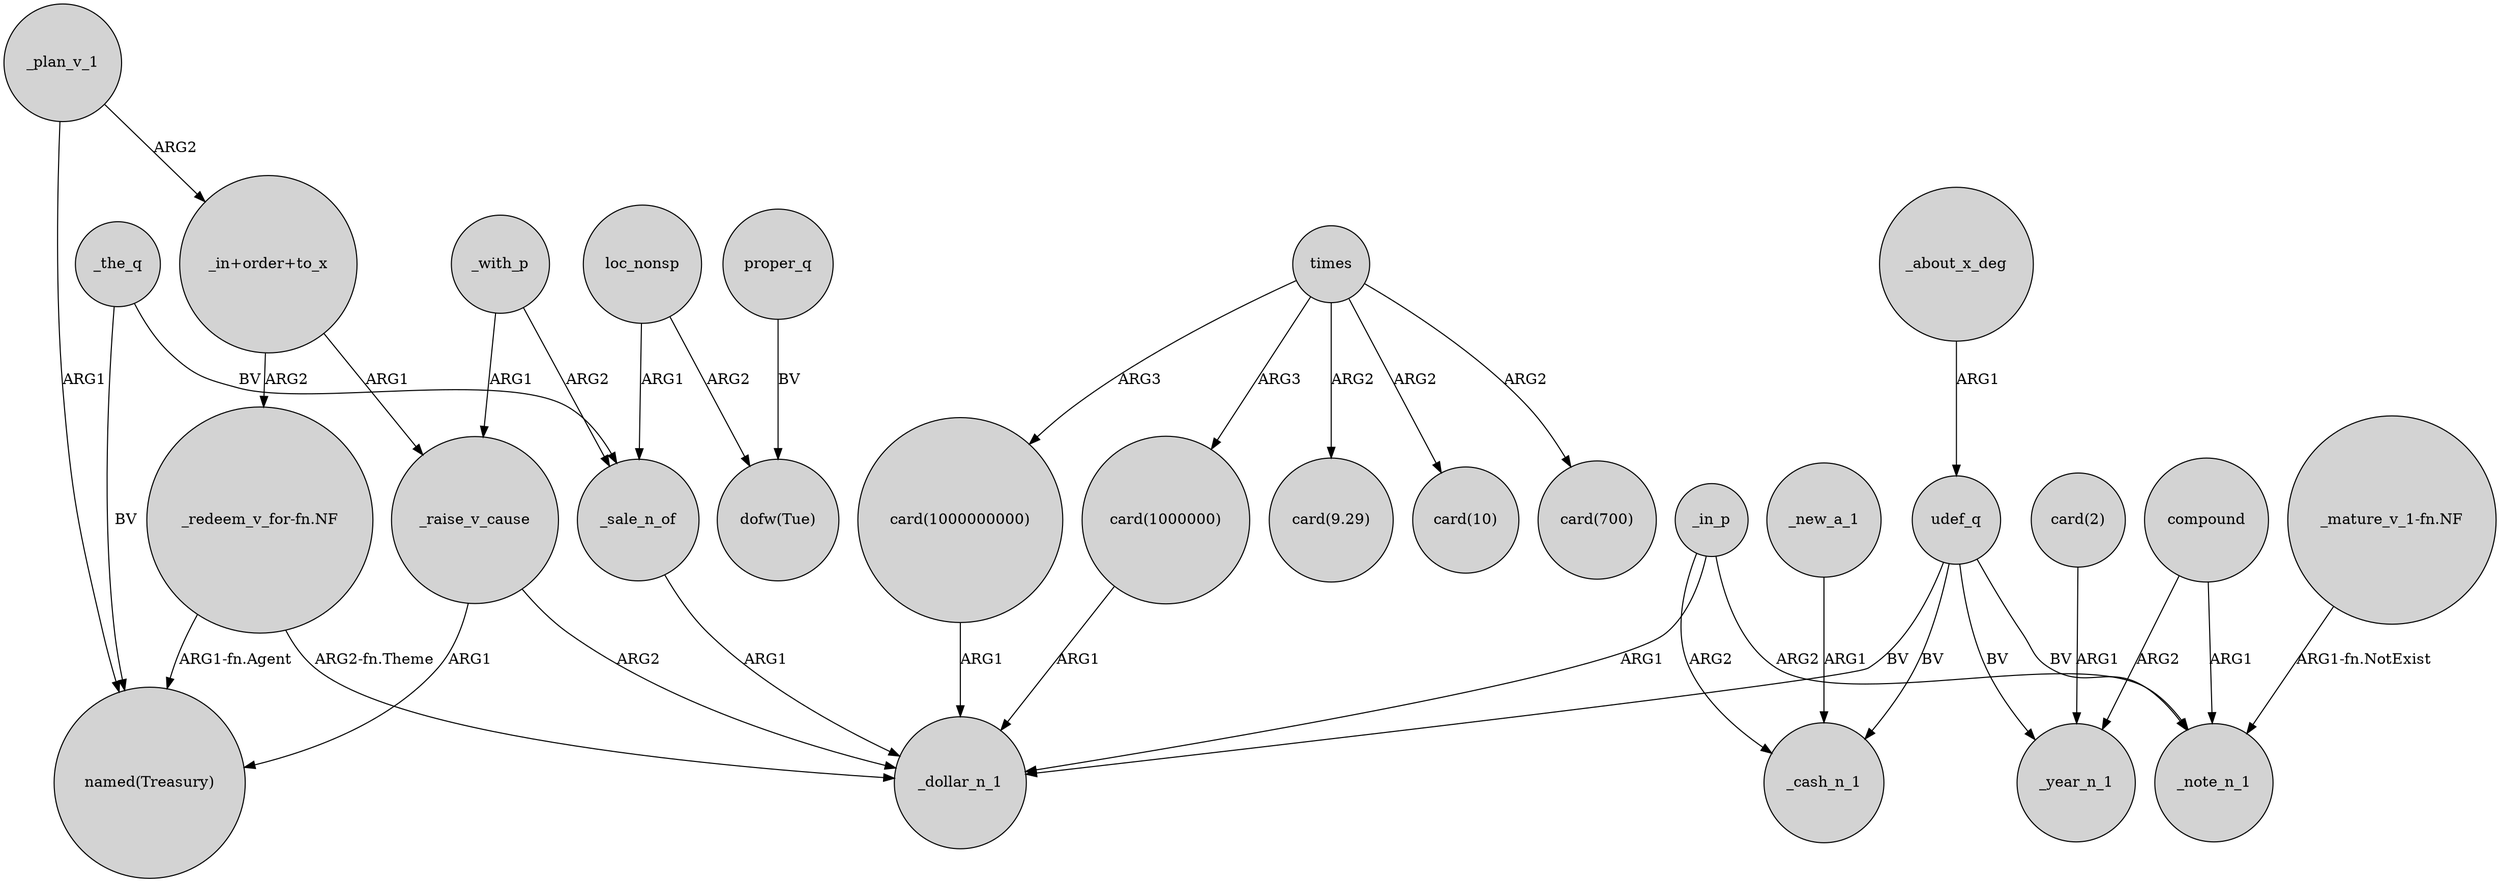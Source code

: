 digraph {
	node [shape=circle style=filled]
	loc_nonsp -> _sale_n_of [label=ARG1]
	"card(1000000)" -> _dollar_n_1 [label=ARG1]
	"_in+order+to_x" -> _raise_v_cause [label=ARG1]
	compound -> _note_n_1 [label=ARG1]
	udef_q -> _cash_n_1 [label=BV]
	_new_a_1 -> _cash_n_1 [label=ARG1]
	"_in+order+to_x" -> "_redeem_v_for-fn.NF" [label=ARG2]
	proper_q -> "dofw(Tue)" [label=BV]
	_plan_v_1 -> "_in+order+to_x" [label=ARG2]
	_about_x_deg -> udef_q [label=ARG1]
	times -> "card(9.29)" [label=ARG2]
	_raise_v_cause -> "named(Treasury)" [label=ARG1]
	times -> "card(1000000000)" [label=ARG3]
	_in_p -> _note_n_1 [label=ARG2]
	udef_q -> _note_n_1 [label=BV]
	_raise_v_cause -> _dollar_n_1 [label=ARG2]
	_the_q -> _sale_n_of [label=BV]
	"card(2)" -> _year_n_1 [label=ARG1]
	times -> "card(1000000)" [label=ARG3]
	loc_nonsp -> "dofw(Tue)" [label=ARG2]
	times -> "card(10)" [label=ARG2]
	_in_p -> _cash_n_1 [label=ARG2]
	times -> "card(700)" [label=ARG2]
	compound -> _year_n_1 [label=ARG2]
	_the_q -> "named(Treasury)" [label=BV]
	_with_p -> _raise_v_cause [label=ARG1]
	_in_p -> _dollar_n_1 [label=ARG1]
	udef_q -> _year_n_1 [label=BV]
	"card(1000000000)" -> _dollar_n_1 [label=ARG1]
	_with_p -> _sale_n_of [label=ARG2]
	"_redeem_v_for-fn.NF" -> _dollar_n_1 [label="ARG2-fn.Theme"]
	_plan_v_1 -> "named(Treasury)" [label=ARG1]
	udef_q -> _dollar_n_1 [label=BV]
	"_mature_v_1-fn.NF" -> _note_n_1 [label="ARG1-fn.NotExist"]
	_sale_n_of -> _dollar_n_1 [label=ARG1]
	"_redeem_v_for-fn.NF" -> "named(Treasury)" [label="ARG1-fn.Agent"]
}
